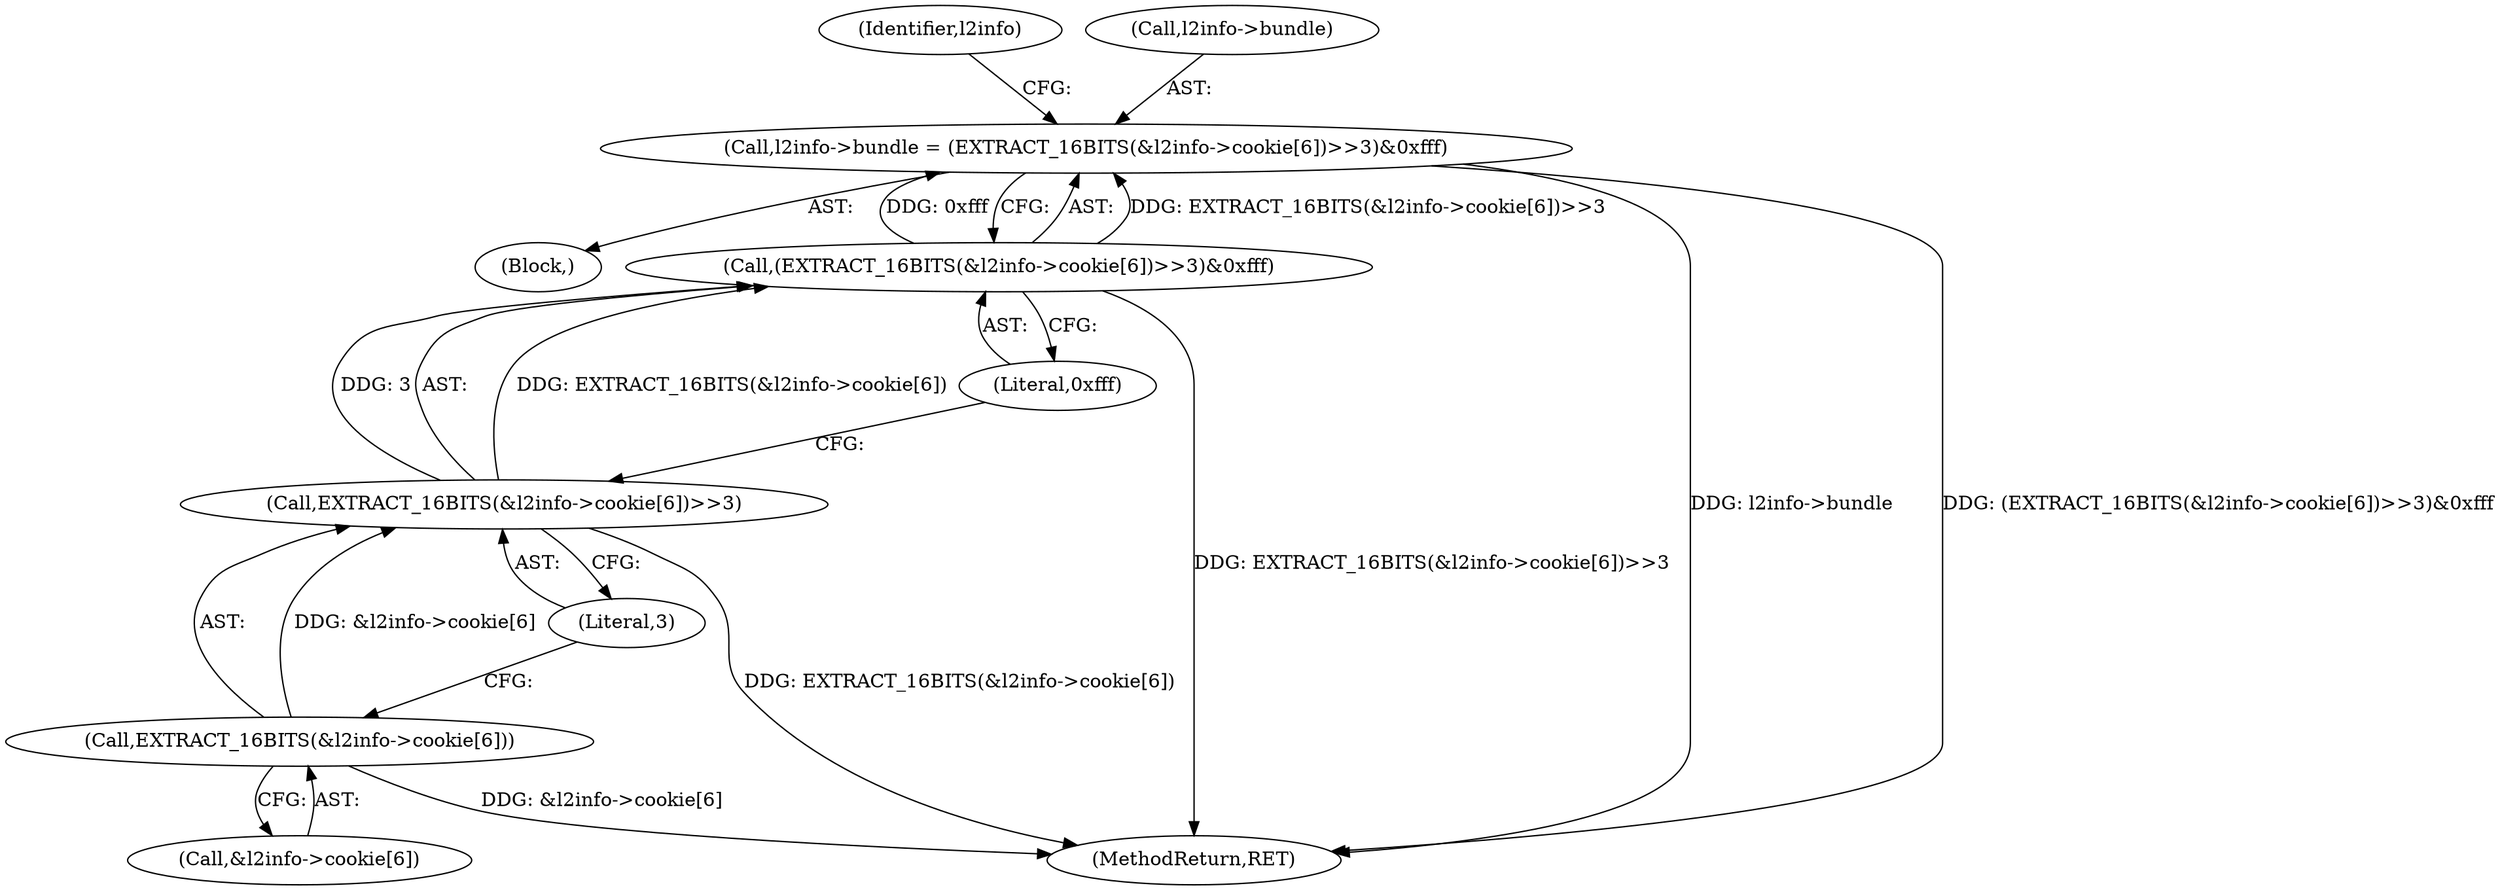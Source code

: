 digraph "0_tcpdump_42073d54c53a496be40ae84152bbfe2c923ac7bc@pointer" {
"1000841" [label="(Call,l2info->bundle = (EXTRACT_16BITS(&l2info->cookie[6])>>3)&0xfff)"];
"1000845" [label="(Call,(EXTRACT_16BITS(&l2info->cookie[6])>>3)&0xfff)"];
"1000846" [label="(Call,EXTRACT_16BITS(&l2info->cookie[6])>>3)"];
"1000847" [label="(Call,EXTRACT_16BITS(&l2info->cookie[6]))"];
"1000854" [label="(Literal,3)"];
"1000858" [label="(Identifier,l2info)"];
"1000842" [label="(Call,l2info->bundle)"];
"1000841" [label="(Call,l2info->bundle = (EXTRACT_16BITS(&l2info->cookie[6])>>3)&0xfff)"];
"1000846" [label="(Call,EXTRACT_16BITS(&l2info->cookie[6])>>3)"];
"1000802" [label="(Block,)"];
"1000848" [label="(Call,&l2info->cookie[6])"];
"1000845" [label="(Call,(EXTRACT_16BITS(&l2info->cookie[6])>>3)&0xfff)"];
"1001075" [label="(MethodReturn,RET)"];
"1000847" [label="(Call,EXTRACT_16BITS(&l2info->cookie[6]))"];
"1000855" [label="(Literal,0xfff)"];
"1000841" -> "1000802"  [label="AST: "];
"1000841" -> "1000845"  [label="CFG: "];
"1000842" -> "1000841"  [label="AST: "];
"1000845" -> "1000841"  [label="AST: "];
"1000858" -> "1000841"  [label="CFG: "];
"1000841" -> "1001075"  [label="DDG: l2info->bundle"];
"1000841" -> "1001075"  [label="DDG: (EXTRACT_16BITS(&l2info->cookie[6])>>3)&0xfff"];
"1000845" -> "1000841"  [label="DDG: EXTRACT_16BITS(&l2info->cookie[6])>>3"];
"1000845" -> "1000841"  [label="DDG: 0xfff"];
"1000845" -> "1000855"  [label="CFG: "];
"1000846" -> "1000845"  [label="AST: "];
"1000855" -> "1000845"  [label="AST: "];
"1000845" -> "1001075"  [label="DDG: EXTRACT_16BITS(&l2info->cookie[6])>>3"];
"1000846" -> "1000845"  [label="DDG: EXTRACT_16BITS(&l2info->cookie[6])"];
"1000846" -> "1000845"  [label="DDG: 3"];
"1000846" -> "1000854"  [label="CFG: "];
"1000847" -> "1000846"  [label="AST: "];
"1000854" -> "1000846"  [label="AST: "];
"1000855" -> "1000846"  [label="CFG: "];
"1000846" -> "1001075"  [label="DDG: EXTRACT_16BITS(&l2info->cookie[6])"];
"1000847" -> "1000846"  [label="DDG: &l2info->cookie[6]"];
"1000847" -> "1000848"  [label="CFG: "];
"1000848" -> "1000847"  [label="AST: "];
"1000854" -> "1000847"  [label="CFG: "];
"1000847" -> "1001075"  [label="DDG: &l2info->cookie[6]"];
}
